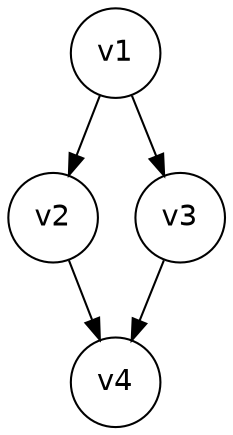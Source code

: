 digraph G {
	graph [fontname = "Helvetica"];
	node [fontname = "Helvetica",shape=circle,width=0.6];
	edge [fontname = "Helvetica"];

	v1 -> v2;
	v1 -> v3;
	v2 -> v4;
	v3 -> v4;

	{rank=same v1};
	{rank=same v2 -> v3 [style=invis]};
	{rank=same v4};
}
